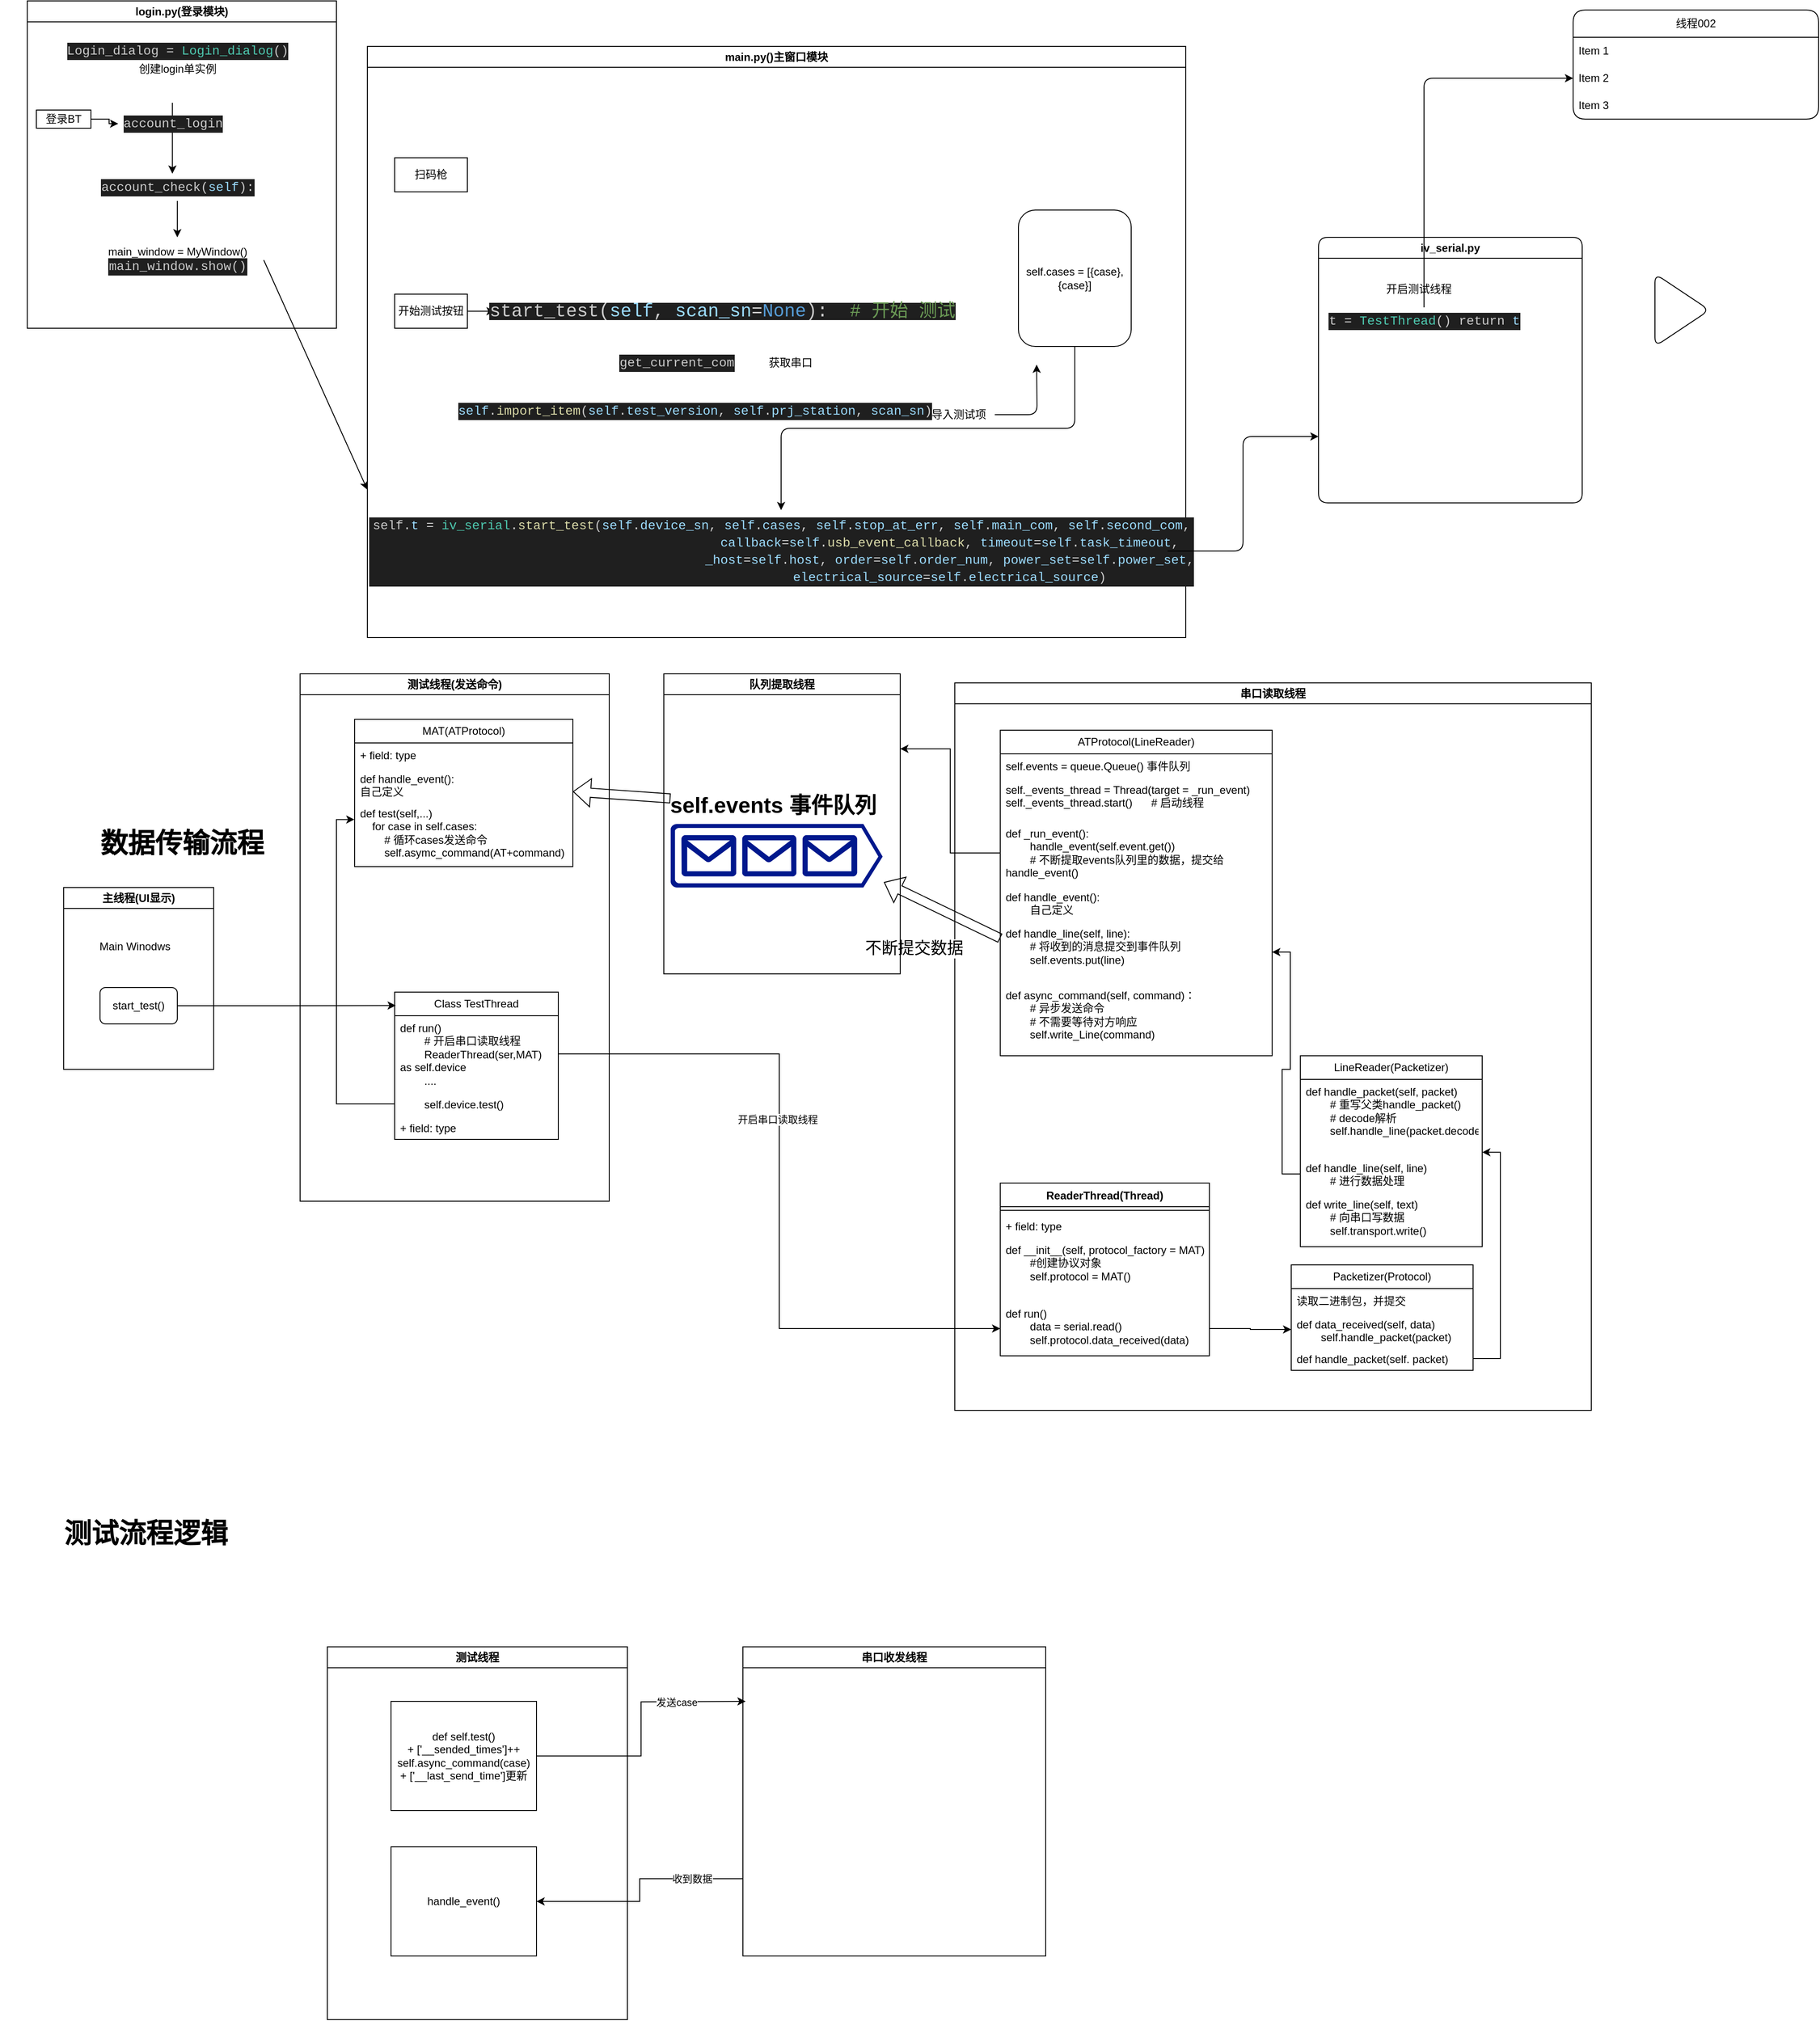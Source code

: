 <mxfile version="21.6.6" type="github">
  <diagram name="第 1 页" id="dt1ydbLvdWKdi6ZFMIxa">
    <mxGraphModel dx="323" dy="335" grid="1" gridSize="10" guides="1" tooltips="1" connect="1" arrows="1" fold="1" page="1" pageScale="1" pageWidth="827" pageHeight="1169" math="0" shadow="0">
      <root>
        <mxCell id="0" />
        <mxCell id="1" parent="0" />
        <mxCell id="iBdUKiKmWNrFC63WjBEQ-3" value="login.py(登录模块)" style="swimlane;whiteSpace=wrap;html=1;rounded=0;labelBackgroundColor=none;" parent="1" vertex="1">
          <mxGeometry x="40" y="130" width="340" height="360" as="geometry" />
        </mxCell>
        <mxCell id="iBdUKiKmWNrFC63WjBEQ-4" value="&lt;div style=&quot;color: rgb(204, 204, 204); background-color: rgb(31, 31, 31); font-family: Consolas, &amp;quot;Courier New&amp;quot;, monospace; font-size: 14px; line-height: 19px;&quot;&gt;Login_dialog &lt;span style=&quot;color: #d4d4d4;&quot;&gt;=&lt;/span&gt; &lt;span style=&quot;color: #4ec9b0;&quot;&gt;Login_dialog&lt;/span&gt;()&lt;/div&gt;" style="text;html=1;align=center;verticalAlign=middle;resizable=0;points=[];autosize=1;strokeColor=none;fillColor=none;rounded=0;labelBackgroundColor=none;" parent="iBdUKiKmWNrFC63WjBEQ-3" vertex="1">
          <mxGeometry x="40" y="40" width="250" height="30" as="geometry" />
        </mxCell>
        <mxCell id="iBdUKiKmWNrFC63WjBEQ-6" value="创建login单实例" style="text;html=1;align=center;verticalAlign=middle;resizable=0;points=[];autosize=1;strokeColor=none;fillColor=none;rounded=0;labelBackgroundColor=none;" parent="iBdUKiKmWNrFC63WjBEQ-3" vertex="1">
          <mxGeometry x="110" y="60" width="110" height="30" as="geometry" />
        </mxCell>
        <mxCell id="pdhDMb10vHC7tpRMdVxu-9" value="" style="edgeStyle=orthogonalEdgeStyle;rounded=0;orthogonalLoop=1;jettySize=auto;html=1;labelBackgroundColor=none;fontColor=default;" parent="iBdUKiKmWNrFC63WjBEQ-3" source="iBdUKiKmWNrFC63WjBEQ-7" target="pdhDMb10vHC7tpRMdVxu-3" edge="1">
          <mxGeometry relative="1" as="geometry" />
        </mxCell>
        <mxCell id="iBdUKiKmWNrFC63WjBEQ-7" value="&lt;div style=&quot;color: rgb(204, 204, 204); background-color: rgb(31, 31, 31); font-family: Consolas, &amp;quot;Courier New&amp;quot;, monospace; font-size: 14px; line-height: 19px;&quot;&gt;account_check(&lt;span style=&quot;color: #9cdcfe;&quot;&gt;self&lt;/span&gt;):&lt;/div&gt;" style="text;html=1;align=center;verticalAlign=middle;resizable=0;points=[];autosize=1;strokeColor=none;fillColor=none;rounded=0;labelBackgroundColor=none;" parent="iBdUKiKmWNrFC63WjBEQ-3" vertex="1">
          <mxGeometry x="75" y="190" width="180" height="30" as="geometry" />
        </mxCell>
        <mxCell id="pdhDMb10vHC7tpRMdVxu-8" value="" style="edgeStyle=orthogonalEdgeStyle;rounded=0;orthogonalLoop=1;jettySize=auto;html=1;labelBackgroundColor=none;fontColor=default;" parent="iBdUKiKmWNrFC63WjBEQ-3" edge="1">
          <mxGeometry relative="1" as="geometry">
            <mxPoint x="159.58" y="112.0" as="sourcePoint" />
            <mxPoint x="159.58" y="190" as="targetPoint" />
          </mxGeometry>
        </mxCell>
        <mxCell id="iBdUKiKmWNrFC63WjBEQ-15" value="&lt;div style=&quot;color: rgb(204, 204, 204); background-color: rgb(31, 31, 31); font-family: Consolas, &amp;quot;Courier New&amp;quot;, monospace; font-size: 14px; line-height: 19px;&quot;&gt;account_login&lt;/div&gt;" style="text;html=1;align=center;verticalAlign=middle;resizable=0;points=[];autosize=1;strokeColor=none;fillColor=none;rounded=0;labelBackgroundColor=none;" parent="iBdUKiKmWNrFC63WjBEQ-3" vertex="1">
          <mxGeometry x="100" y="120" width="120" height="30" as="geometry" />
        </mxCell>
        <mxCell id="pdhDMb10vHC7tpRMdVxu-3" value="main_window = MyWindow()&lt;br&gt;&lt;div style=&quot;color: rgb(204, 204, 204); background-color: rgb(31, 31, 31); font-family: Consolas, &amp;quot;Courier New&amp;quot;, monospace; font-size: 14px; line-height: 19px;&quot;&gt;main_window.show()&lt;/div&gt;" style="text;html=1;align=center;verticalAlign=middle;resizable=0;points=[];autosize=1;strokeColor=none;fillColor=none;rounded=0;labelBackgroundColor=none;" parent="iBdUKiKmWNrFC63WjBEQ-3" vertex="1">
          <mxGeometry x="75" y="260" width="180" height="50" as="geometry" />
        </mxCell>
        <mxCell id="pdhDMb10vHC7tpRMdVxu-5" value="" style="edgeStyle=orthogonalEdgeStyle;rounded=0;orthogonalLoop=1;jettySize=auto;html=1;labelBackgroundColor=none;fontColor=default;" parent="iBdUKiKmWNrFC63WjBEQ-3" source="pdhDMb10vHC7tpRMdVxu-4" target="iBdUKiKmWNrFC63WjBEQ-15" edge="1">
          <mxGeometry relative="1" as="geometry" />
        </mxCell>
        <mxCell id="pdhDMb10vHC7tpRMdVxu-4" value="登录BT" style="rounded=0;whiteSpace=wrap;html=1;labelBackgroundColor=none;" parent="iBdUKiKmWNrFC63WjBEQ-3" vertex="1">
          <mxGeometry x="10" y="120" width="60" height="20" as="geometry" />
        </mxCell>
        <mxCell id="pdhDMb10vHC7tpRMdVxu-10" value="main.py()主窗口模块" style="swimlane;whiteSpace=wrap;html=1;rounded=0;labelBackgroundColor=none;" parent="1" vertex="1">
          <mxGeometry x="414" y="180" width="900" height="650" as="geometry" />
        </mxCell>
        <mxCell id="pdhDMb10vHC7tpRMdVxu-16" value="" style="edgeStyle=orthogonalEdgeStyle;rounded=0;orthogonalLoop=1;jettySize=auto;html=1;labelBackgroundColor=none;fontColor=default;" parent="pdhDMb10vHC7tpRMdVxu-10" source="pdhDMb10vHC7tpRMdVxu-13" target="pdhDMb10vHC7tpRMdVxu-15" edge="1">
          <mxGeometry relative="1" as="geometry" />
        </mxCell>
        <mxCell id="pdhDMb10vHC7tpRMdVxu-13" value="开始测试按钮" style="rounded=0;whiteSpace=wrap;html=1;labelBackgroundColor=none;" parent="pdhDMb10vHC7tpRMdVxu-10" vertex="1">
          <mxGeometry x="30" y="272.5" width="80" height="37.5" as="geometry" />
        </mxCell>
        <mxCell id="pdhDMb10vHC7tpRMdVxu-14" value="扫码枪" style="rounded=0;whiteSpace=wrap;html=1;labelBackgroundColor=none;" parent="pdhDMb10vHC7tpRMdVxu-10" vertex="1">
          <mxGeometry x="30" y="122.5" width="80" height="37.5" as="geometry" />
        </mxCell>
        <mxCell id="pdhDMb10vHC7tpRMdVxu-15" value="&lt;div style=&quot;color: rgb(204, 204, 204); background-color: rgb(31, 31, 31); font-family: Consolas, &amp;quot;Courier New&amp;quot;, monospace; font-size: 20px; line-height: 19px;&quot;&gt;start_test(&lt;span style=&quot;color: #9cdcfe;&quot;&gt;self&lt;/span&gt;, &lt;span style=&quot;color: #9cdcfe;&quot;&gt;scan_sn&lt;/span&gt;&lt;span style=&quot;color: #d4d4d4;&quot;&gt;=&lt;/span&gt;&lt;span style=&quot;color: #569cd6;&quot;&gt;None&lt;/span&gt;): &amp;nbsp;&lt;span style=&quot;color: #6a9955;&quot;&gt;# 开始 测试&lt;/span&gt;&lt;/div&gt;" style="text;html=1;align=center;verticalAlign=middle;resizable=0;points=[];autosize=1;strokeColor=none;fillColor=none;rounded=0;labelBackgroundColor=none;" parent="pdhDMb10vHC7tpRMdVxu-10" vertex="1">
          <mxGeometry x="140" y="276.25" width="500" height="30" as="geometry" />
        </mxCell>
        <mxCell id="pdhDMb10vHC7tpRMdVxu-19" value="&lt;div style=&quot;color: rgb(204, 204, 204); background-color: rgb(31, 31, 31); font-family: Consolas, &amp;quot;Courier New&amp;quot;, monospace; font-size: 14px; line-height: 19px;&quot;&gt;get_current_com&lt;/div&gt;" style="text;html=1;align=center;verticalAlign=middle;resizable=0;points=[];autosize=1;strokeColor=none;fillColor=none;" parent="pdhDMb10vHC7tpRMdVxu-10" vertex="1">
          <mxGeometry x="270" y="332.5" width="140" height="30" as="geometry" />
        </mxCell>
        <mxCell id="pdhDMb10vHC7tpRMdVxu-22" value="&#xa;&lt;div style=&quot;color: rgb(204, 204, 204); background-color: rgb(31, 31, 31); font-family: Consolas, &amp;quot;Courier New&amp;quot;, monospace; font-weight: normal; font-size: 14px; line-height: 19px;&quot;&gt;&lt;div&gt;&lt;span style=&quot;color: #9cdcfe;&quot;&gt;self&lt;/span&gt;&lt;span style=&quot;color: #cccccc;&quot;&gt;.&lt;/span&gt;&lt;span style=&quot;color: #dcdcaa;&quot;&gt;import_item&lt;/span&gt;&lt;span style=&quot;color: #cccccc;&quot;&gt;(&lt;/span&gt;&lt;span style=&quot;color: #9cdcfe;&quot;&gt;self&lt;/span&gt;&lt;span style=&quot;color: #cccccc;&quot;&gt;.&lt;/span&gt;&lt;span style=&quot;color: #9cdcfe;&quot;&gt;test_version&lt;/span&gt;&lt;span style=&quot;color: #cccccc;&quot;&gt;, &lt;/span&gt;&lt;span style=&quot;color: #9cdcfe;&quot;&gt;self&lt;/span&gt;&lt;span style=&quot;color: #cccccc;&quot;&gt;.&lt;/span&gt;&lt;span style=&quot;color: #9cdcfe;&quot;&gt;prj_station&lt;/span&gt;&lt;span style=&quot;color: #cccccc;&quot;&gt;, &lt;/span&gt;&lt;span style=&quot;color: #9cdcfe;&quot;&gt;scan_sn&lt;/span&gt;&lt;span style=&quot;color: #cccccc;&quot;&gt;)&lt;/span&gt;&lt;/div&gt;&lt;/div&gt;&#xa;&#xa;" style="text;html=1;align=center;verticalAlign=middle;resizable=0;points=[];autosize=1;strokeColor=none;fillColor=none;" parent="pdhDMb10vHC7tpRMdVxu-10" vertex="1">
          <mxGeometry x="110" y="367.5" width="500" height="80" as="geometry" />
        </mxCell>
        <mxCell id="pdhDMb10vHC7tpRMdVxu-23" value="获取串口" style="text;html=1;align=center;verticalAlign=middle;resizable=0;points=[];autosize=1;strokeColor=none;fillColor=none;" parent="pdhDMb10vHC7tpRMdVxu-10" vertex="1">
          <mxGeometry x="430" y="332.5" width="70" height="30" as="geometry" />
        </mxCell>
        <mxCell id="pdhDMb10vHC7tpRMdVxu-37" style="edgeStyle=orthogonalEdgeStyle;rounded=1;orthogonalLoop=1;jettySize=auto;html=1;" parent="pdhDMb10vHC7tpRMdVxu-10" source="pdhDMb10vHC7tpRMdVxu-24" edge="1">
          <mxGeometry relative="1" as="geometry">
            <mxPoint x="736.0" y="350" as="targetPoint" />
          </mxGeometry>
        </mxCell>
        <mxCell id="pdhDMb10vHC7tpRMdVxu-24" value="导入测试项" style="text;html=1;align=center;verticalAlign=middle;resizable=0;points=[];autosize=1;strokeColor=none;fillColor=none;" parent="pdhDMb10vHC7tpRMdVxu-10" vertex="1">
          <mxGeometry x="610" y="390" width="80" height="30" as="geometry" />
        </mxCell>
        <mxCell id="pdhDMb10vHC7tpRMdVxu-27" value="&lt;div style=&quot;color: rgb(204, 204, 204); font-family: Consolas, &amp;quot;Courier New&amp;quot;, monospace; font-size: 14px; line-height: 19px; background-color: rgb(31, 31, 31);&quot;&gt;&lt;div&gt;self.&lt;span style=&quot;color: #9cdcfe;&quot;&gt;t&lt;/span&gt; &lt;span style=&quot;color: #d4d4d4;&quot;&gt;=&lt;/span&gt; &lt;span style=&quot;color: #4ec9b0;&quot;&gt;iv_serial&lt;/span&gt;.&lt;span style=&quot;color: #dcdcaa;&quot;&gt;start_test&lt;/span&gt;(&lt;span style=&quot;color: #9cdcfe;&quot;&gt;self&lt;/span&gt;.&lt;span style=&quot;color: #9cdcfe;&quot;&gt;device_sn&lt;/span&gt;, &lt;span style=&quot;color: #9cdcfe;&quot;&gt;self&lt;/span&gt;.&lt;span style=&quot;color: #9cdcfe;&quot;&gt;cases&lt;/span&gt;, &lt;span style=&quot;color: #9cdcfe;&quot;&gt;self&lt;/span&gt;.&lt;span style=&quot;color: #9cdcfe;&quot;&gt;stop_at_err&lt;/span&gt;, &lt;span style=&quot;color: #9cdcfe;&quot;&gt;self&lt;/span&gt;.&lt;span style=&quot;color: #9cdcfe;&quot;&gt;main_com&lt;/span&gt;, &lt;span style=&quot;color: #9cdcfe;&quot;&gt;self&lt;/span&gt;.&lt;span style=&quot;color: #9cdcfe;&quot;&gt;second_com&lt;/span&gt;,&lt;/div&gt;&lt;div&gt;&amp;nbsp; &amp;nbsp; &amp;nbsp; &amp;nbsp; &amp;nbsp; &amp;nbsp; &amp;nbsp; &amp;nbsp; &amp;nbsp; &amp;nbsp; &amp;nbsp; &amp;nbsp; &amp;nbsp; &amp;nbsp; &amp;nbsp; &amp;nbsp; &amp;nbsp; &amp;nbsp; &amp;nbsp; &amp;nbsp; &amp;nbsp; &amp;nbsp; &lt;span style=&quot;color: #9cdcfe;&quot;&gt;callback&lt;/span&gt;&lt;span style=&quot;color: #d4d4d4;&quot;&gt;=&lt;/span&gt;&lt;span style=&quot;color: #9cdcfe;&quot;&gt;self&lt;/span&gt;.&lt;span style=&quot;color: #dcdcaa;&quot;&gt;usb_event_callback&lt;/span&gt;, &lt;span style=&quot;color: #9cdcfe;&quot;&gt;timeout&lt;/span&gt;&lt;span style=&quot;color: #d4d4d4;&quot;&gt;=&lt;/span&gt;&lt;span style=&quot;color: #9cdcfe;&quot;&gt;self&lt;/span&gt;.&lt;span style=&quot;color: #9cdcfe;&quot;&gt;task_timeout&lt;/span&gt;,&lt;/div&gt;&lt;div&gt;&amp;nbsp; &amp;nbsp; &amp;nbsp; &amp;nbsp; &amp;nbsp; &amp;nbsp; &amp;nbsp; &amp;nbsp; &amp;nbsp; &amp;nbsp; &amp;nbsp; &amp;nbsp; &amp;nbsp; &amp;nbsp; &amp;nbsp; &amp;nbsp; &amp;nbsp; &amp;nbsp; &amp;nbsp; &amp;nbsp; &amp;nbsp; &amp;nbsp; &lt;span style=&quot;color: #9cdcfe;&quot;&gt;_host&lt;/span&gt;&lt;span style=&quot;color: #d4d4d4;&quot;&gt;=&lt;/span&gt;&lt;span style=&quot;color: #9cdcfe;&quot;&gt;self&lt;/span&gt;.&lt;span style=&quot;color: #9cdcfe;&quot;&gt;host&lt;/span&gt;, &lt;span style=&quot;color: #9cdcfe;&quot;&gt;order&lt;/span&gt;&lt;span style=&quot;color: #d4d4d4;&quot;&gt;=&lt;/span&gt;&lt;span style=&quot;color: #9cdcfe;&quot;&gt;self&lt;/span&gt;.&lt;span style=&quot;color: #9cdcfe;&quot;&gt;order_num&lt;/span&gt;, &lt;span style=&quot;color: #9cdcfe;&quot;&gt;power_set&lt;/span&gt;&lt;span style=&quot;color: #d4d4d4;&quot;&gt;=&lt;/span&gt;&lt;span style=&quot;color: #9cdcfe;&quot;&gt;self&lt;/span&gt;.&lt;span style=&quot;color: #9cdcfe;&quot;&gt;power_set&lt;/span&gt;,&lt;/div&gt;&lt;div&gt;&amp;nbsp; &amp;nbsp; &amp;nbsp; &amp;nbsp; &amp;nbsp; &amp;nbsp; &amp;nbsp; &amp;nbsp; &amp;nbsp; &amp;nbsp; &amp;nbsp; &amp;nbsp; &amp;nbsp; &amp;nbsp; &amp;nbsp; &amp;nbsp; &amp;nbsp; &amp;nbsp; &amp;nbsp; &amp;nbsp; &amp;nbsp; &amp;nbsp; &lt;span style=&quot;color: #9cdcfe;&quot;&gt;electrical_source&lt;/span&gt;&lt;span style=&quot;color: #d4d4d4;&quot;&gt;=&lt;/span&gt;&lt;span style=&quot;color: #9cdcfe;&quot;&gt;self&lt;/span&gt;.&lt;span style=&quot;color: #9cdcfe;&quot;&gt;electrical_source&lt;/span&gt;)&lt;/div&gt;&lt;/div&gt;" style="text;html=1;align=center;verticalAlign=middle;resizable=0;points=[];autosize=1;" parent="pdhDMb10vHC7tpRMdVxu-10" vertex="1">
          <mxGeometry x="30" y="510" width="850" height="90" as="geometry" />
        </mxCell>
        <mxCell id="pdhDMb10vHC7tpRMdVxu-40" style="edgeStyle=orthogonalEdgeStyle;rounded=1;orthogonalLoop=1;jettySize=auto;html=1;" parent="pdhDMb10vHC7tpRMdVxu-10" source="pdhDMb10vHC7tpRMdVxu-38" target="pdhDMb10vHC7tpRMdVxu-27" edge="1">
          <mxGeometry relative="1" as="geometry" />
        </mxCell>
        <mxCell id="pdhDMb10vHC7tpRMdVxu-38" value="self.cases = [{case},{case}]" style="whiteSpace=wrap;html=1;rounded=1;" parent="pdhDMb10vHC7tpRMdVxu-10" vertex="1">
          <mxGeometry x="716" y="180" width="124" height="150" as="geometry" />
        </mxCell>
        <mxCell id="pdhDMb10vHC7tpRMdVxu-11" value="" style="endArrow=classic;html=1;rounded=0;exitX=1.028;exitY=0.5;exitDx=0;exitDy=0;exitPerimeter=0;entryX=0;entryY=0.75;entryDx=0;entryDy=0;labelBackgroundColor=none;fontColor=default;" parent="1" source="pdhDMb10vHC7tpRMdVxu-3" target="pdhDMb10vHC7tpRMdVxu-10" edge="1">
          <mxGeometry width="50" height="50" relative="1" as="geometry">
            <mxPoint x="340" y="330" as="sourcePoint" />
            <mxPoint x="430" y="170" as="targetPoint" />
          </mxGeometry>
        </mxCell>
        <mxCell id="pdhDMb10vHC7tpRMdVxu-26" value="&lt;div style=&quot;color: rgb(204, 204, 204); background-color: rgb(31, 31, 31); font-family: Consolas, &amp;quot;Courier New&amp;quot;, monospace; font-size: 14px; line-height: 19px;&quot;&gt;&lt;br&gt;&lt;/div&gt;" style="text;html=1;align=center;verticalAlign=middle;resizable=0;points=[];autosize=1;strokeColor=none;fillColor=none;" parent="1" vertex="1">
          <mxGeometry x="750" y="578" width="20" height="30" as="geometry" />
        </mxCell>
        <mxCell id="pdhDMb10vHC7tpRMdVxu-28" style="edgeStyle=orthogonalEdgeStyle;rounded=1;orthogonalLoop=1;jettySize=auto;html=1;entryX=0;entryY=0.75;entryDx=0;entryDy=0;" parent="1" source="pdhDMb10vHC7tpRMdVxu-27" target="pdhDMb10vHC7tpRMdVxu-29" edge="1">
          <mxGeometry relative="1" as="geometry">
            <mxPoint x="1170" y="490" as="targetPoint" />
          </mxGeometry>
        </mxCell>
        <mxCell id="pdhDMb10vHC7tpRMdVxu-29" value="iv_serial.py" style="swimlane;whiteSpace=wrap;html=1;rounded=1;" parent="1" vertex="1">
          <mxGeometry x="1460" y="390" width="290" height="292" as="geometry" />
        </mxCell>
        <mxCell id="pdhDMb10vHC7tpRMdVxu-30" value="开启测试线程" style="text;html=1;align=center;verticalAlign=middle;resizable=0;points=[];autosize=1;strokeColor=none;fillColor=none;" parent="pdhDMb10vHC7tpRMdVxu-29" vertex="1">
          <mxGeometry x="60" y="42" width="100" height="30" as="geometry" />
        </mxCell>
        <mxCell id="pdhDMb10vHC7tpRMdVxu-31" value="&lt;div style=&quot;color: rgb(204, 204, 204); background-color: rgb(31, 31, 31); font-family: Consolas, &amp;quot;Courier New&amp;quot;, monospace; font-size: 14px; line-height: 19px;&quot;&gt;t&lt;span style=&quot;&quot;&gt; &lt;/span&gt;&lt;span style=&quot;color: rgb(212, 212, 212);&quot;&gt;=&lt;/span&gt;&lt;span style=&quot;&quot;&gt; &lt;/span&gt;&lt;span style=&quot;color: rgb(78, 201, 176);&quot;&gt;TestThread&lt;/span&gt;()&amp;nbsp;return&lt;span style=&quot;&quot;&gt; &lt;/span&gt;&lt;span style=&quot;color: rgb(156, 220, 254);&quot;&gt;t&lt;/span&gt;&lt;/div&gt;" style="text;html=1;align=center;verticalAlign=middle;resizable=0;points=[];autosize=1;strokeColor=none;fillColor=none;" parent="pdhDMb10vHC7tpRMdVxu-29" vertex="1">
          <mxGeometry x="6" y="77" width="220" height="30" as="geometry" />
        </mxCell>
        <mxCell id="pdhDMb10vHC7tpRMdVxu-32" value="线程002" style="swimlane;fontStyle=0;childLayout=stackLayout;horizontal=1;startSize=30;horizontalStack=0;resizeParent=1;resizeParentMax=0;resizeLast=0;collapsible=1;marginBottom=0;whiteSpace=wrap;html=1;rounded=1;" parent="1" vertex="1">
          <mxGeometry x="1740" y="140" width="270" height="120" as="geometry" />
        </mxCell>
        <mxCell id="pdhDMb10vHC7tpRMdVxu-33" value="Item 1" style="text;strokeColor=none;fillColor=none;align=left;verticalAlign=middle;spacingLeft=4;spacingRight=4;overflow=hidden;points=[[0,0.5],[1,0.5]];portConstraint=eastwest;rotatable=0;whiteSpace=wrap;html=1;" parent="pdhDMb10vHC7tpRMdVxu-32" vertex="1">
          <mxGeometry y="30" width="270" height="30" as="geometry" />
        </mxCell>
        <mxCell id="pdhDMb10vHC7tpRMdVxu-34" value="Item 2" style="text;strokeColor=none;fillColor=none;align=left;verticalAlign=middle;spacingLeft=4;spacingRight=4;overflow=hidden;points=[[0,0.5],[1,0.5]];portConstraint=eastwest;rotatable=0;whiteSpace=wrap;html=1;" parent="pdhDMb10vHC7tpRMdVxu-32" vertex="1">
          <mxGeometry y="60" width="270" height="30" as="geometry" />
        </mxCell>
        <mxCell id="pdhDMb10vHC7tpRMdVxu-35" value="Item 3" style="text;strokeColor=none;fillColor=none;align=left;verticalAlign=middle;spacingLeft=4;spacingRight=4;overflow=hidden;points=[[0,0.5],[1,0.5]];portConstraint=eastwest;rotatable=0;whiteSpace=wrap;html=1;" parent="pdhDMb10vHC7tpRMdVxu-32" vertex="1">
          <mxGeometry y="90" width="270" height="30" as="geometry" />
        </mxCell>
        <mxCell id="pdhDMb10vHC7tpRMdVxu-41" style="edgeStyle=orthogonalEdgeStyle;rounded=1;orthogonalLoop=1;jettySize=auto;html=1;entryX=0;entryY=0.5;entryDx=0;entryDy=0;" parent="1" source="pdhDMb10vHC7tpRMdVxu-31" target="pdhDMb10vHC7tpRMdVxu-34" edge="1">
          <mxGeometry relative="1" as="geometry">
            <mxPoint x="1930" y="310" as="targetPoint" />
          </mxGeometry>
        </mxCell>
        <mxCell id="jpHVRqmkEGCWsvxQY14R-1" value="" style="triangle;whiteSpace=wrap;html=1;rounded=1;" parent="1" vertex="1">
          <mxGeometry x="1830" y="430" width="60" height="80" as="geometry" />
        </mxCell>
        <mxCell id="DcLxN9_69zLo99ulYXgM-1" value="主线程(UI显示)" style="swimlane;whiteSpace=wrap;html=1;" parent="1" vertex="1">
          <mxGeometry x="80" y="1105" width="165" height="200" as="geometry" />
        </mxCell>
        <mxCell id="DcLxN9_69zLo99ulYXgM-2" value="Main Winodws" style="text;html=1;align=center;verticalAlign=middle;resizable=0;points=[];autosize=1;strokeColor=none;fillColor=none;" parent="DcLxN9_69zLo99ulYXgM-1" vertex="1">
          <mxGeometry x="27.5" y="50" width="100" height="30" as="geometry" />
        </mxCell>
        <mxCell id="DcLxN9_69zLo99ulYXgM-3" value="start_test()" style="rounded=1;whiteSpace=wrap;html=1;" parent="DcLxN9_69zLo99ulYXgM-1" vertex="1">
          <mxGeometry x="40" y="110" width="85" height="40" as="geometry" />
        </mxCell>
        <mxCell id="DcLxN9_69zLo99ulYXgM-4" value="测试线程(发送命令)" style="swimlane;whiteSpace=wrap;html=1;" parent="1" vertex="1">
          <mxGeometry x="340" y="870" width="340" height="580" as="geometry" />
        </mxCell>
        <mxCell id="DcLxN9_69zLo99ulYXgM-16" value="Class TestThread" style="swimlane;fontStyle=0;childLayout=stackLayout;horizontal=1;startSize=26;fillColor=none;horizontalStack=0;resizeParent=1;resizeParentMax=0;resizeLast=0;collapsible=1;marginBottom=0;whiteSpace=wrap;html=1;" parent="DcLxN9_69zLo99ulYXgM-4" vertex="1">
          <mxGeometry x="104" y="350" width="180" height="162" as="geometry" />
        </mxCell>
        <mxCell id="DcLxN9_69zLo99ulYXgM-17" value="def run()&lt;br&gt;&lt;span style=&quot;white-space: pre;&quot;&gt;&#x9;&lt;/span&gt;# 开启串口读取线程&lt;br&gt;&lt;span style=&quot;white-space: pre;&quot;&gt;&#x9;&lt;/span&gt;ReaderThread(ser,MAT) as self.device&lt;br&gt;&lt;span style=&quot;white-space: pre;&quot;&gt;&#x9;&lt;/span&gt;...." style="text;strokeColor=none;fillColor=none;align=left;verticalAlign=top;spacingLeft=4;spacingRight=4;overflow=hidden;rotatable=0;points=[[0,0.5],[1,0.5]];portConstraint=eastwest;whiteSpace=wrap;html=1;" parent="DcLxN9_69zLo99ulYXgM-16" vertex="1">
          <mxGeometry y="26" width="180" height="84" as="geometry" />
        </mxCell>
        <mxCell id="DcLxN9_69zLo99ulYXgM-18" value="&lt;span style=&quot;white-space: pre;&quot;&gt;&#x9;&lt;/span&gt;self.device.test()" style="text;strokeColor=none;fillColor=none;align=left;verticalAlign=top;spacingLeft=4;spacingRight=4;overflow=hidden;rotatable=0;points=[[0,0.5],[1,0.5]];portConstraint=eastwest;whiteSpace=wrap;html=1;" parent="DcLxN9_69zLo99ulYXgM-16" vertex="1">
          <mxGeometry y="110" width="180" height="26" as="geometry" />
        </mxCell>
        <mxCell id="DcLxN9_69zLo99ulYXgM-19" value="+ field: type" style="text;strokeColor=none;fillColor=none;align=left;verticalAlign=top;spacingLeft=4;spacingRight=4;overflow=hidden;rotatable=0;points=[[0,0.5],[1,0.5]];portConstraint=eastwest;whiteSpace=wrap;html=1;" parent="DcLxN9_69zLo99ulYXgM-16" vertex="1">
          <mxGeometry y="136" width="180" height="26" as="geometry" />
        </mxCell>
        <mxCell id="DcLxN9_69zLo99ulYXgM-23" value="MAT(ATProtocol&lt;span style=&quot;background-color: initial;&quot;&gt;)&lt;/span&gt;" style="swimlane;fontStyle=0;childLayout=stackLayout;horizontal=1;startSize=26;fillColor=none;horizontalStack=0;resizeParent=1;resizeParentMax=0;resizeLast=0;collapsible=1;marginBottom=0;whiteSpace=wrap;html=1;" parent="DcLxN9_69zLo99ulYXgM-4" vertex="1">
          <mxGeometry x="60" y="50" width="240" height="162" as="geometry" />
        </mxCell>
        <mxCell id="DcLxN9_69zLo99ulYXgM-24" value="+ field: type" style="text;strokeColor=none;fillColor=none;align=left;verticalAlign=top;spacingLeft=4;spacingRight=4;overflow=hidden;rotatable=0;points=[[0,0.5],[1,0.5]];portConstraint=eastwest;whiteSpace=wrap;html=1;" parent="DcLxN9_69zLo99ulYXgM-23" vertex="1">
          <mxGeometry y="26" width="240" height="26" as="geometry" />
        </mxCell>
        <mxCell id="DcLxN9_69zLo99ulYXgM-25" value="def handle_event():&lt;br style=&quot;border-color: var(--border-color);&quot;&gt;&#x9;自己定义" style="text;strokeColor=none;fillColor=none;align=left;verticalAlign=top;spacingLeft=4;spacingRight=4;overflow=hidden;rotatable=0;points=[[0,0.5],[1,0.5]];portConstraint=eastwest;whiteSpace=wrap;html=1;" parent="DcLxN9_69zLo99ulYXgM-23" vertex="1">
          <mxGeometry y="52" width="240" height="38" as="geometry" />
        </mxCell>
        <mxCell id="DcLxN9_69zLo99ulYXgM-26" value="def test(self,...)&lt;br&gt;&lt;span style=&quot;&quot;&gt;&lt;span style=&quot;&quot;&gt;&amp;nbsp;&amp;nbsp;&amp;nbsp;&amp;nbsp;&lt;/span&gt;&lt;/span&gt;for case in self.cases:&lt;br&gt;&lt;span style=&quot;white-space: pre;&quot;&gt;&#x9;&lt;/span&gt;# 循环cases发送命令&lt;br&gt;&lt;span style=&quot;&quot;&gt;&lt;span style=&quot;&quot;&gt;&amp;nbsp;&amp;nbsp;&amp;nbsp;&amp;nbsp;&lt;/span&gt;&lt;/span&gt;&lt;span style=&quot;&quot;&gt;&lt;span style=&quot;&quot;&gt;&amp;nbsp;&amp;nbsp;&amp;nbsp;&amp;nbsp;&lt;/span&gt;&lt;/span&gt;self.asymc_command(AT+command)" style="text;strokeColor=none;fillColor=none;align=left;verticalAlign=top;spacingLeft=4;spacingRight=4;overflow=hidden;rotatable=0;points=[[0,0.5],[1,0.5]];portConstraint=eastwest;whiteSpace=wrap;html=1;" parent="DcLxN9_69zLo99ulYXgM-23" vertex="1">
          <mxGeometry y="90" width="240" height="72" as="geometry" />
        </mxCell>
        <mxCell id="DcLxN9_69zLo99ulYXgM-36" style="edgeStyle=orthogonalEdgeStyle;rounded=0;orthogonalLoop=1;jettySize=auto;html=1;entryX=-0.001;entryY=0.281;entryDx=0;entryDy=0;entryPerimeter=0;" parent="DcLxN9_69zLo99ulYXgM-4" source="DcLxN9_69zLo99ulYXgM-18" target="DcLxN9_69zLo99ulYXgM-26" edge="1">
          <mxGeometry relative="1" as="geometry" />
        </mxCell>
        <mxCell id="DcLxN9_69zLo99ulYXgM-21" style="edgeStyle=orthogonalEdgeStyle;rounded=0;orthogonalLoop=1;jettySize=auto;html=1;exitX=1;exitY=0.5;exitDx=0;exitDy=0;entryX=0.007;entryY=0.091;entryDx=0;entryDy=0;entryPerimeter=0;" parent="1" source="DcLxN9_69zLo99ulYXgM-3" target="DcLxN9_69zLo99ulYXgM-16" edge="1">
          <mxGeometry relative="1" as="geometry" />
        </mxCell>
        <mxCell id="DcLxN9_69zLo99ulYXgM-22" value="串口读取线程" style="swimlane;whiteSpace=wrap;html=1;" parent="1" vertex="1">
          <mxGeometry x="1060" y="880" width="700" height="800" as="geometry" />
        </mxCell>
        <mxCell id="DcLxN9_69zLo99ulYXgM-48" value="Packetizer(Protocol)" style="swimlane;fontStyle=0;childLayout=stackLayout;horizontal=1;startSize=26;fillColor=none;horizontalStack=0;resizeParent=1;resizeParentMax=0;resizeLast=0;collapsible=1;marginBottom=0;whiteSpace=wrap;html=1;" parent="DcLxN9_69zLo99ulYXgM-22" vertex="1">
          <mxGeometry x="370" y="640" width="200" height="116" as="geometry" />
        </mxCell>
        <mxCell id="DcLxN9_69zLo99ulYXgM-49" value="读取二进制包，并提交" style="text;strokeColor=none;fillColor=none;align=left;verticalAlign=top;spacingLeft=4;spacingRight=4;overflow=hidden;rotatable=0;points=[[0,0.5],[1,0.5]];portConstraint=eastwest;whiteSpace=wrap;html=1;" parent="DcLxN9_69zLo99ulYXgM-48" vertex="1">
          <mxGeometry y="26" width="200" height="26" as="geometry" />
        </mxCell>
        <mxCell id="DcLxN9_69zLo99ulYXgM-50" value="def data_received(self, data)&lt;br&gt;&lt;span style=&quot;white-space: pre;&quot;&gt;&#x9;&lt;/span&gt;self.handle_packet(packet)" style="text;strokeColor=none;fillColor=none;align=left;verticalAlign=top;spacingLeft=4;spacingRight=4;overflow=hidden;rotatable=0;points=[[0,0.5],[1,0.5]];portConstraint=eastwest;whiteSpace=wrap;html=1;" parent="DcLxN9_69zLo99ulYXgM-48" vertex="1">
          <mxGeometry y="52" width="200" height="38" as="geometry" />
        </mxCell>
        <mxCell id="DcLxN9_69zLo99ulYXgM-51" value="def handle_packet(self. packet)" style="text;strokeColor=none;fillColor=none;align=left;verticalAlign=top;spacingLeft=4;spacingRight=4;overflow=hidden;rotatable=0;points=[[0,0.5],[1,0.5]];portConstraint=eastwest;whiteSpace=wrap;html=1;" parent="DcLxN9_69zLo99ulYXgM-48" vertex="1">
          <mxGeometry y="90" width="200" height="26" as="geometry" />
        </mxCell>
        <mxCell id="DcLxN9_69zLo99ulYXgM-52" value="LineReader(Packetizer)" style="swimlane;fontStyle=0;childLayout=stackLayout;horizontal=1;startSize=26;fillColor=none;horizontalStack=0;resizeParent=1;resizeParentMax=0;resizeLast=0;collapsible=1;marginBottom=0;whiteSpace=wrap;html=1;" parent="DcLxN9_69zLo99ulYXgM-22" vertex="1">
          <mxGeometry x="380" y="410" width="200" height="210" as="geometry" />
        </mxCell>
        <mxCell id="DcLxN9_69zLo99ulYXgM-53" value="def handle_packet(self, packet)&lt;br&gt;&lt;span style=&quot;white-space: pre;&quot;&gt;&#x9;&lt;/span&gt;# 重写父类handle_packet()&lt;br&gt;&lt;span style=&quot;white-space: pre;&quot;&gt;&#x9;&lt;/span&gt;# decode解析&lt;br&gt;&lt;span style=&quot;white-space: pre;&quot;&gt;&#x9;&lt;/span&gt;self.handle_line(packet.decode())" style="text;strokeColor=none;fillColor=none;align=left;verticalAlign=top;spacingLeft=4;spacingRight=4;overflow=hidden;rotatable=0;points=[[0,0.5],[1,0.5]];portConstraint=eastwest;whiteSpace=wrap;html=1;" parent="DcLxN9_69zLo99ulYXgM-52" vertex="1">
          <mxGeometry y="26" width="200" height="84" as="geometry" />
        </mxCell>
        <mxCell id="DcLxN9_69zLo99ulYXgM-54" value="def handle_line(self, line)&lt;br&gt;&lt;span style=&quot;white-space: pre;&quot;&gt;&#x9;&lt;/span&gt;# 进行数据处理" style="text;strokeColor=none;fillColor=none;align=left;verticalAlign=top;spacingLeft=4;spacingRight=4;overflow=hidden;rotatable=0;points=[[0,0.5],[1,0.5]];portConstraint=eastwest;whiteSpace=wrap;html=1;" parent="DcLxN9_69zLo99ulYXgM-52" vertex="1">
          <mxGeometry y="110" width="200" height="40" as="geometry" />
        </mxCell>
        <mxCell id="DcLxN9_69zLo99ulYXgM-55" value="def write_line(self, text)&lt;br&gt;&lt;span style=&quot;white-space: pre;&quot;&gt;&#x9;&lt;/span&gt;# 向串口写数据&lt;br&gt;&lt;span style=&quot;white-space: pre;&quot;&gt;&#x9;&lt;/span&gt;self.transport.write()" style="text;strokeColor=none;fillColor=none;align=left;verticalAlign=top;spacingLeft=4;spacingRight=4;overflow=hidden;rotatable=0;points=[[0,0.5],[1,0.5]];portConstraint=eastwest;whiteSpace=wrap;html=1;" parent="DcLxN9_69zLo99ulYXgM-52" vertex="1">
          <mxGeometry y="150" width="200" height="60" as="geometry" />
        </mxCell>
        <mxCell id="DcLxN9_69zLo99ulYXgM-37" value="ReaderThread(Thread)" style="swimlane;fontStyle=1;align=center;verticalAlign=top;childLayout=stackLayout;horizontal=1;startSize=26;horizontalStack=0;resizeParent=1;resizeParentMax=0;resizeLast=0;collapsible=1;marginBottom=0;whiteSpace=wrap;html=1;" parent="DcLxN9_69zLo99ulYXgM-22" vertex="1">
          <mxGeometry x="50" y="550" width="230" height="190" as="geometry" />
        </mxCell>
        <mxCell id="DcLxN9_69zLo99ulYXgM-39" value="" style="line;strokeWidth=1;fillColor=none;align=left;verticalAlign=middle;spacingTop=-1;spacingLeft=3;spacingRight=3;rotatable=0;labelPosition=right;points=[];portConstraint=eastwest;strokeColor=inherit;" parent="DcLxN9_69zLo99ulYXgM-37" vertex="1">
          <mxGeometry y="26" width="230" height="8" as="geometry" />
        </mxCell>
        <mxCell id="DcLxN9_69zLo99ulYXgM-38" value="+ field: type" style="text;strokeColor=none;fillColor=none;align=left;verticalAlign=top;spacingLeft=4;spacingRight=4;overflow=hidden;rotatable=0;points=[[0,0.5],[1,0.5]];portConstraint=eastwest;whiteSpace=wrap;html=1;" parent="DcLxN9_69zLo99ulYXgM-37" vertex="1">
          <mxGeometry y="34" width="230" height="26" as="geometry" />
        </mxCell>
        <mxCell id="DcLxN9_69zLo99ulYXgM-47" value="def __init__(self, protocol_factory = MAT)&lt;br&gt;&lt;span style=&quot;white-space: pre;&quot;&gt;&#x9;&lt;/span&gt;#创建协议对象&lt;br&gt;&lt;span style=&quot;white-space: pre;&quot;&gt;&#x9;&lt;/span&gt;self.protocol = MAT()" style="text;strokeColor=none;fillColor=none;align=left;verticalAlign=top;spacingLeft=4;spacingRight=4;overflow=hidden;rotatable=0;points=[[0,0.5],[1,0.5]];portConstraint=eastwest;whiteSpace=wrap;html=1;" parent="DcLxN9_69zLo99ulYXgM-37" vertex="1">
          <mxGeometry y="60" width="230" height="70" as="geometry" />
        </mxCell>
        <mxCell id="DcLxN9_69zLo99ulYXgM-40" value="def run()&lt;br&gt;&lt;span style=&quot;white-space: pre;&quot;&gt;&#x9;&lt;/span&gt;data = serial.read()&lt;br&gt;&lt;span style=&quot;white-space: pre;&quot;&gt;&#x9;&lt;/span&gt;self.protocol.data_received(data)" style="text;strokeColor=none;fillColor=none;align=left;verticalAlign=top;spacingLeft=4;spacingRight=4;overflow=hidden;rotatable=0;points=[[0,0.5],[1,0.5]];portConstraint=eastwest;whiteSpace=wrap;html=1;" parent="DcLxN9_69zLo99ulYXgM-37" vertex="1">
          <mxGeometry y="130" width="230" height="60" as="geometry" />
        </mxCell>
        <mxCell id="DcLxN9_69zLo99ulYXgM-113" style="edgeStyle=orthogonalEdgeStyle;rounded=0;orthogonalLoop=1;jettySize=auto;html=1;entryX=0;entryY=0.5;entryDx=0;entryDy=0;" parent="DcLxN9_69zLo99ulYXgM-22" source="DcLxN9_69zLo99ulYXgM-40" target="DcLxN9_69zLo99ulYXgM-50" edge="1">
          <mxGeometry relative="1" as="geometry" />
        </mxCell>
        <mxCell id="DcLxN9_69zLo99ulYXgM-115" style="edgeStyle=orthogonalEdgeStyle;rounded=0;orthogonalLoop=1;jettySize=auto;html=1;entryX=1;entryY=0.954;entryDx=0;entryDy=0;entryPerimeter=0;" parent="DcLxN9_69zLo99ulYXgM-22" source="DcLxN9_69zLo99ulYXgM-51" target="DcLxN9_69zLo99ulYXgM-53" edge="1">
          <mxGeometry relative="1" as="geometry">
            <mxPoint x="650" y="450" as="targetPoint" />
          </mxGeometry>
        </mxCell>
        <mxCell id="DcLxN9_69zLo99ulYXgM-43" value="ATProtocol(LineReader)" style="swimlane;fontStyle=0;childLayout=stackLayout;horizontal=1;startSize=26;fillColor=none;horizontalStack=0;resizeParent=1;resizeParentMax=0;resizeLast=0;collapsible=1;marginBottom=0;whiteSpace=wrap;html=1;" parent="DcLxN9_69zLo99ulYXgM-22" vertex="1">
          <mxGeometry x="50" y="52" width="299" height="358" as="geometry" />
        </mxCell>
        <mxCell id="DcLxN9_69zLo99ulYXgM-44" value="self.events = queue.Queue() 事件队列" style="text;strokeColor=none;fillColor=none;align=left;verticalAlign=top;spacingLeft=4;spacingRight=4;overflow=hidden;rotatable=0;points=[[0,0.5],[1,0.5]];portConstraint=eastwest;whiteSpace=wrap;html=1;" parent="DcLxN9_69zLo99ulYXgM-43" vertex="1">
          <mxGeometry y="26" width="299" height="26" as="geometry" />
        </mxCell>
        <mxCell id="DcLxN9_69zLo99ulYXgM-67" value="self._events_thread = Thread(target = _run_event)&lt;br&gt;self._events_thread.start()&lt;span style=&quot;white-space: pre;&quot;&gt;&#x9;&lt;/span&gt;# 启动线程" style="text;strokeColor=none;fillColor=none;align=left;verticalAlign=top;spacingLeft=4;spacingRight=4;overflow=hidden;rotatable=0;points=[[0,0.5],[1,0.5]];portConstraint=eastwest;whiteSpace=wrap;html=1;" parent="DcLxN9_69zLo99ulYXgM-43" vertex="1">
          <mxGeometry y="52" width="299" height="48" as="geometry" />
        </mxCell>
        <mxCell id="DcLxN9_69zLo99ulYXgM-68" value="def _run_event():&lt;br&gt;&lt;span style=&quot;white-space: pre;&quot;&gt;&#x9;&lt;/span&gt;handle_event(self.event.get())&lt;br&gt;&lt;span style=&quot;white-space: pre;&quot;&gt;&#x9;&lt;/span&gt;# 不断提取events队列里的数据，提交给handle_event()" style="text;strokeColor=none;fillColor=none;align=left;verticalAlign=top;spacingLeft=4;spacingRight=4;overflow=hidden;rotatable=0;points=[[0,0.5],[1,0.5]];portConstraint=eastwest;whiteSpace=wrap;html=1;" parent="DcLxN9_69zLo99ulYXgM-43" vertex="1">
          <mxGeometry y="100" width="299" height="70" as="geometry" />
        </mxCell>
        <mxCell id="DcLxN9_69zLo99ulYXgM-69" value="def handle_event():&lt;br&gt;&lt;span style=&quot;white-space: pre;&quot;&gt;&#x9;&lt;/span&gt;自己定义" style="text;strokeColor=none;fillColor=none;align=left;verticalAlign=top;spacingLeft=4;spacingRight=4;overflow=hidden;rotatable=0;points=[[0,0.5],[1,0.5]];portConstraint=eastwest;whiteSpace=wrap;html=1;" parent="DcLxN9_69zLo99ulYXgM-43" vertex="1">
          <mxGeometry y="170" width="299" height="40" as="geometry" />
        </mxCell>
        <mxCell id="DcLxN9_69zLo99ulYXgM-45" value="def handle_line(self, line):&lt;br&gt;&lt;span style=&quot;white-space: pre;&quot;&gt;&#x9;&lt;/span&gt;# 将收到的消息提交到事件队列&lt;br&gt;&lt;span style=&quot;white-space: pre;&quot;&gt;&#x9;&lt;/span&gt;self.events.put(line)" style="text;strokeColor=none;fillColor=none;align=left;verticalAlign=top;spacingLeft=4;spacingRight=4;overflow=hidden;rotatable=0;points=[[0,0.5],[1,0.5]];portConstraint=eastwest;whiteSpace=wrap;html=1;" parent="DcLxN9_69zLo99ulYXgM-43" vertex="1">
          <mxGeometry y="210" width="299" height="68" as="geometry" />
        </mxCell>
        <mxCell id="DcLxN9_69zLo99ulYXgM-46" value="def async_command(self, command)：&lt;br&gt;&lt;span style=&quot;white-space: pre;&quot;&gt;&#x9;&lt;/span&gt;# 异步发送命令&lt;br&gt;&lt;span style=&quot;white-space: pre;&quot;&gt;&#x9;&lt;/span&gt;# 不需要等待对方响应&lt;br&gt;&lt;span style=&quot;white-space: pre;&quot;&gt;&#x9;&lt;/span&gt;self.write_Line(command)" style="text;strokeColor=none;fillColor=none;align=left;verticalAlign=top;spacingLeft=4;spacingRight=4;overflow=hidden;rotatable=0;points=[[0,0.5],[1,0.5]];portConstraint=eastwest;whiteSpace=wrap;html=1;" parent="DcLxN9_69zLo99ulYXgM-43" vertex="1">
          <mxGeometry y="278" width="299" height="80" as="geometry" />
        </mxCell>
        <mxCell id="DcLxN9_69zLo99ulYXgM-116" style="edgeStyle=orthogonalEdgeStyle;rounded=0;orthogonalLoop=1;jettySize=auto;html=1;" parent="DcLxN9_69zLo99ulYXgM-22" source="DcLxN9_69zLo99ulYXgM-54" target="DcLxN9_69zLo99ulYXgM-45" edge="1">
          <mxGeometry relative="1" as="geometry" />
        </mxCell>
        <mxCell id="DcLxN9_69zLo99ulYXgM-41" style="edgeStyle=orthogonalEdgeStyle;rounded=0;orthogonalLoop=1;jettySize=auto;html=1;" parent="1" source="DcLxN9_69zLo99ulYXgM-17" target="DcLxN9_69zLo99ulYXgM-40" edge="1">
          <mxGeometry relative="1" as="geometry" />
        </mxCell>
        <mxCell id="DcLxN9_69zLo99ulYXgM-42" value="开启串口读取线程" style="edgeLabel;html=1;align=center;verticalAlign=middle;resizable=0;points=[];" parent="DcLxN9_69zLo99ulYXgM-41" vertex="1" connectable="0">
          <mxGeometry x="-0.2" y="-2" relative="1" as="geometry">
            <mxPoint as="offset" />
          </mxGeometry>
        </mxCell>
        <mxCell id="DcLxN9_69zLo99ulYXgM-100" value="" style="sketch=0;aspect=fixed;pointerEvents=1;shadow=0;dashed=0;html=1;strokeColor=none;labelPosition=center;verticalLabelPosition=bottom;verticalAlign=top;align=center;fillColor=#00188D;shape=mxgraph.azure.queue_generic" parent="1" vertex="1">
          <mxGeometry x="747.34" y="1035" width="233.33" height="70" as="geometry" />
        </mxCell>
        <mxCell id="DcLxN9_69zLo99ulYXgM-101" value="self.events 事件队列" style="text;strokeColor=none;fillColor=none;html=1;fontSize=24;fontStyle=1;verticalAlign=middle;align=center;" parent="1" vertex="1">
          <mxGeometry x="747.34" y="995" width="226" height="40" as="geometry" />
        </mxCell>
        <mxCell id="DcLxN9_69zLo99ulYXgM-117" value="" style="shape=flexArrow;endArrow=classic;html=1;rounded=0;exitX=0;exitY=0.277;exitDx=0;exitDy=0;exitPerimeter=0;entryX=1.006;entryY=0.916;entryDx=0;entryDy=0;entryPerimeter=0;" parent="1" source="DcLxN9_69zLo99ulYXgM-45" target="DcLxN9_69zLo99ulYXgM-100" edge="1">
          <mxGeometry width="50" height="50" relative="1" as="geometry">
            <mxPoint x="990" y="1095" as="sourcePoint" />
            <mxPoint x="890" y="1005" as="targetPoint" />
          </mxGeometry>
        </mxCell>
        <mxCell id="DcLxN9_69zLo99ulYXgM-121" value="&lt;font style=&quot;font-size: 18px;&quot;&gt;不断提交数据&lt;/font&gt;" style="edgeLabel;html=1;align=center;verticalAlign=middle;resizable=0;points=[];" parent="DcLxN9_69zLo99ulYXgM-117" vertex="1" connectable="0">
          <mxGeometry x="0.146" y="6" relative="1" as="geometry">
            <mxPoint x="-19" y="41" as="offset" />
          </mxGeometry>
        </mxCell>
        <mxCell id="DcLxN9_69zLo99ulYXgM-122" value="队列提取线程" style="swimlane;whiteSpace=wrap;html=1;" parent="1" vertex="1">
          <mxGeometry x="740" y="870" width="260" height="330" as="geometry" />
        </mxCell>
        <mxCell id="DcLxN9_69zLo99ulYXgM-123" style="edgeStyle=orthogonalEdgeStyle;rounded=0;orthogonalLoop=1;jettySize=auto;html=1;entryX=1;entryY=0.25;entryDx=0;entryDy=0;" parent="1" source="DcLxN9_69zLo99ulYXgM-68" target="DcLxN9_69zLo99ulYXgM-122" edge="1">
          <mxGeometry relative="1" as="geometry" />
        </mxCell>
        <mxCell id="DcLxN9_69zLo99ulYXgM-124" value="" style="shape=flexArrow;endArrow=classic;html=1;rounded=0;" parent="1" source="DcLxN9_69zLo99ulYXgM-101" target="DcLxN9_69zLo99ulYXgM-25" edge="1">
          <mxGeometry width="50" height="50" relative="1" as="geometry">
            <mxPoint x="750" y="1020" as="sourcePoint" />
            <mxPoint x="800" y="970" as="targetPoint" />
          </mxGeometry>
        </mxCell>
        <mxCell id="gTg0QPLFnfAkzUBDBEXV-1" value="&lt;font style=&quot;font-size: 30px;&quot;&gt;数据传输流程&lt;/font&gt;" style="text;strokeColor=none;fillColor=none;html=1;fontSize=24;fontStyle=1;verticalAlign=middle;align=center;" vertex="1" parent="1">
          <mxGeometry x="75" y="990" width="270" height="131" as="geometry" />
        </mxCell>
        <mxCell id="gTg0QPLFnfAkzUBDBEXV-2" value="&lt;font style=&quot;font-size: 30px;&quot;&gt;测试流程逻辑&lt;/font&gt;" style="text;strokeColor=none;fillColor=none;html=1;fontSize=24;fontStyle=1;verticalAlign=middle;align=center;" vertex="1" parent="1">
          <mxGeometry x="10" y="1760" width="320" height="110" as="geometry" />
        </mxCell>
        <mxCell id="gTg0QPLFnfAkzUBDBEXV-10" value="测试线程" style="swimlane;whiteSpace=wrap;html=1;" vertex="1" parent="1">
          <mxGeometry x="370" y="1940" width="330" height="410" as="geometry" />
        </mxCell>
        <mxCell id="gTg0QPLFnfAkzUBDBEXV-14" style="edgeStyle=orthogonalEdgeStyle;rounded=0;orthogonalLoop=1;jettySize=auto;html=1;" edge="1" parent="gTg0QPLFnfAkzUBDBEXV-10" source="gTg0QPLFnfAkzUBDBEXV-13">
          <mxGeometry relative="1" as="geometry">
            <mxPoint x="460" y="60" as="targetPoint" />
          </mxGeometry>
        </mxCell>
        <mxCell id="gTg0QPLFnfAkzUBDBEXV-15" value="发送case" style="edgeLabel;html=1;align=center;verticalAlign=middle;resizable=0;points=[];" vertex="1" connectable="0" parent="gTg0QPLFnfAkzUBDBEXV-14">
          <mxGeometry x="0.474" relative="1" as="geometry">
            <mxPoint as="offset" />
          </mxGeometry>
        </mxCell>
        <mxCell id="gTg0QPLFnfAkzUBDBEXV-13" value="def self.test()&lt;br&gt;+ [&#39;__sended_times&#39;]++&lt;br&gt;self.async_command(case)&lt;br&gt;+ [&#39;__last_send_time&#39;]更新" style="rounded=0;whiteSpace=wrap;html=1;" vertex="1" parent="gTg0QPLFnfAkzUBDBEXV-10">
          <mxGeometry x="70" y="60" width="160" height="120" as="geometry" />
        </mxCell>
        <mxCell id="gTg0QPLFnfAkzUBDBEXV-17" value="handle_event()" style="rounded=0;whiteSpace=wrap;html=1;" vertex="1" parent="gTg0QPLFnfAkzUBDBEXV-10">
          <mxGeometry x="70" y="220" width="160" height="120" as="geometry" />
        </mxCell>
        <mxCell id="gTg0QPLFnfAkzUBDBEXV-18" style="edgeStyle=orthogonalEdgeStyle;rounded=0;orthogonalLoop=1;jettySize=auto;html=1;exitX=0;exitY=0.75;exitDx=0;exitDy=0;" edge="1" parent="1" source="gTg0QPLFnfAkzUBDBEXV-12" target="gTg0QPLFnfAkzUBDBEXV-17">
          <mxGeometry relative="1" as="geometry" />
        </mxCell>
        <mxCell id="gTg0QPLFnfAkzUBDBEXV-19" value="收到数据" style="edgeLabel;html=1;align=center;verticalAlign=middle;resizable=0;points=[];" vertex="1" connectable="0" parent="gTg0QPLFnfAkzUBDBEXV-18">
          <mxGeometry x="-0.551" relative="1" as="geometry">
            <mxPoint as="offset" />
          </mxGeometry>
        </mxCell>
        <mxCell id="gTg0QPLFnfAkzUBDBEXV-12" value="串口收发线程" style="swimlane;whiteSpace=wrap;html=1;" vertex="1" parent="1">
          <mxGeometry x="827" y="1940" width="333" height="340" as="geometry" />
        </mxCell>
      </root>
    </mxGraphModel>
  </diagram>
</mxfile>
